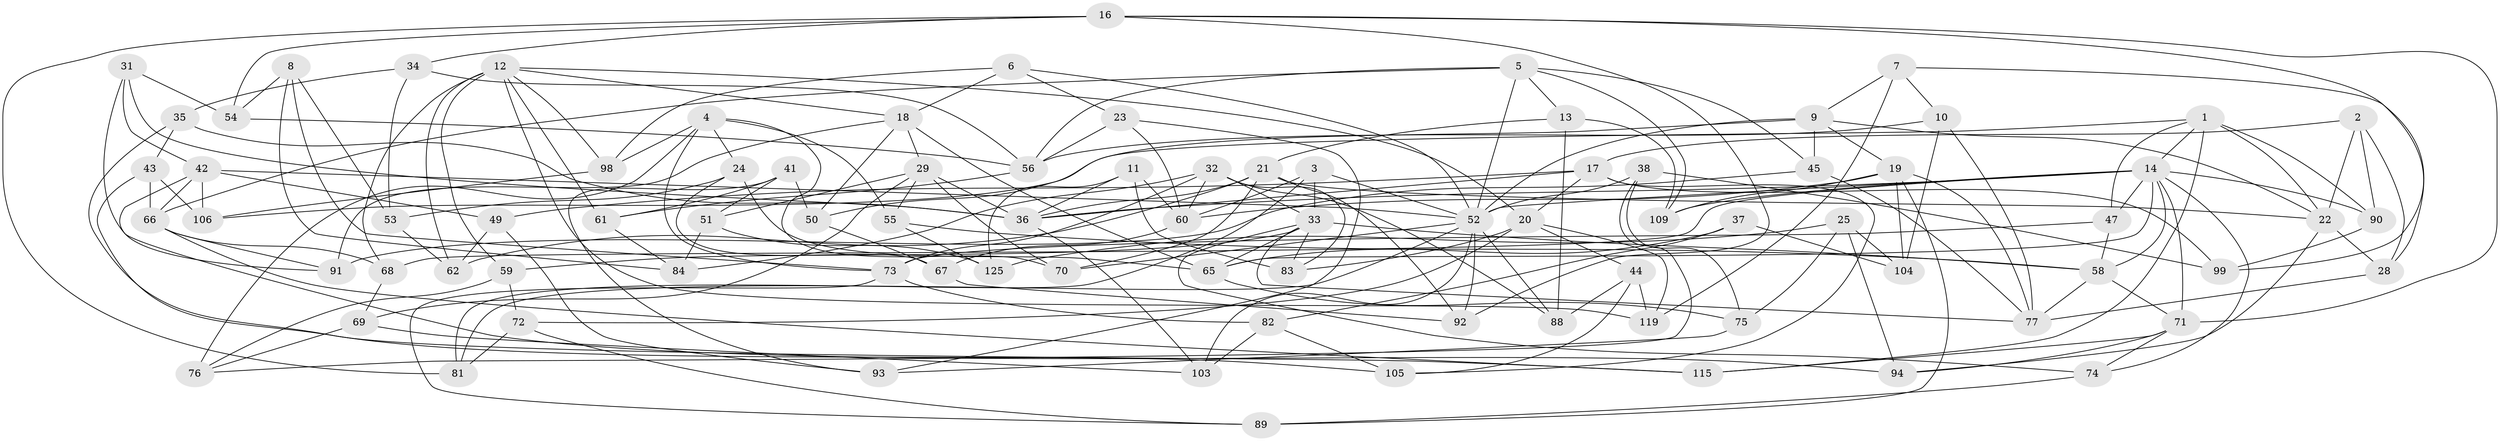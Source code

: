 // original degree distribution, {4: 1.0}
// Generated by graph-tools (version 1.1) at 2025/20/03/04/25 18:20:55]
// undirected, 87 vertices, 209 edges
graph export_dot {
graph [start="1"]
  node [color=gray90,style=filled];
  1 [super="+85"];
  2;
  3;
  4 [super="+122"];
  5 [super="+96"];
  6;
  7;
  8;
  9 [super="+114"];
  10;
  11;
  12 [super="+63+111"];
  13;
  14 [super="+26+39+118+15"];
  16 [super="+64"];
  17 [super="+30"];
  18 [super="+123"];
  19 [super="+102"];
  20 [super="+27"];
  21 [super="+86"];
  22 [super="+108"];
  23;
  24;
  25;
  28;
  29 [super="+40"];
  31;
  32 [super="+97"];
  33 [super="+48"];
  34;
  35;
  36 [super="+46"];
  37;
  38;
  41;
  42 [super="+57"];
  43;
  44;
  45;
  47;
  49;
  50;
  51;
  52 [super="+87+78"];
  53;
  54;
  55;
  56 [super="+80"];
  58 [super="+95"];
  59;
  60 [super="+100"];
  61;
  62;
  65 [super="+107"];
  66 [super="+112"];
  67;
  68;
  69;
  70;
  71 [super="+79"];
  72;
  73 [super="+110"];
  74;
  75;
  76;
  77 [super="+124"];
  81;
  82;
  83;
  84;
  88;
  89;
  90;
  91;
  92;
  93;
  94;
  98;
  99;
  103;
  104;
  105;
  106;
  109;
  115;
  119;
  125;
  1 -- 90;
  1 -- 47;
  1 -- 22;
  1 -- 106;
  1 -- 115;
  1 -- 14;
  2 -- 90;
  2 -- 28;
  2 -- 17;
  2 -- 22;
  3 -- 81;
  3 -- 52;
  3 -- 60;
  3 -- 33;
  4 -- 70;
  4 -- 24;
  4 -- 73;
  4 -- 98;
  4 -- 76;
  4 -- 55;
  5 -- 13;
  5 -- 109;
  5 -- 52;
  5 -- 56;
  5 -- 66;
  5 -- 45;
  6 -- 23;
  6 -- 98;
  6 -- 52;
  6 -- 18;
  7 -- 28;
  7 -- 119;
  7 -- 10;
  7 -- 9;
  8 -- 53;
  8 -- 54;
  8 -- 84;
  8 -- 73;
  9 -- 50;
  9 -- 45;
  9 -- 22;
  9 -- 19;
  9 -- 52;
  10 -- 56;
  10 -- 104;
  10 -- 77;
  11 -- 125;
  11 -- 60;
  11 -- 36;
  11 -- 83;
  12 -- 62;
  12 -- 61;
  12 -- 98;
  12 -- 20;
  12 -- 68;
  12 -- 18;
  12 -- 59;
  12 -- 119;
  13 -- 88;
  13 -- 109;
  13 -- 21;
  14 -- 90;
  14 -- 36;
  14 -- 65 [weight=2];
  14 -- 71;
  14 -- 47;
  14 -- 58;
  14 -- 52;
  14 -- 74;
  14 -- 68;
  14 -- 109;
  16 -- 71;
  16 -- 92;
  16 -- 34;
  16 -- 81;
  16 -- 99;
  16 -- 54;
  17 -- 105;
  17 -- 36;
  17 -- 99;
  17 -- 20;
  17 -- 49;
  18 -- 50;
  18 -- 91;
  18 -- 65;
  18 -- 29;
  19 -- 60;
  19 -- 104;
  19 -- 89;
  19 -- 109;
  19 -- 77;
  20 -- 83;
  20 -- 72;
  20 -- 44;
  20 -- 119;
  21 -- 70;
  21 -- 62;
  21 -- 36;
  21 -- 92;
  21 -- 22;
  22 -- 94;
  22 -- 28;
  23 -- 93;
  23 -- 56;
  23 -- 60;
  24 -- 53;
  24 -- 67;
  24 -- 65;
  25 -- 125;
  25 -- 104;
  25 -- 94;
  25 -- 75;
  28 -- 77;
  29 -- 69;
  29 -- 51;
  29 -- 70;
  29 -- 36;
  29 -- 55;
  31 -- 42;
  31 -- 54;
  31 -- 91;
  31 -- 36;
  32 -- 84;
  32 -- 73;
  32 -- 60;
  32 -- 33;
  32 -- 83;
  32 -- 88;
  33 -- 83;
  33 -- 58;
  33 -- 74;
  33 -- 59;
  33 -- 77;
  33 -- 65;
  34 -- 35;
  34 -- 53;
  34 -- 56;
  35 -- 115;
  35 -- 43;
  35 -- 36;
  36 -- 103;
  37 -- 104;
  37 -- 82;
  37 -- 65 [weight=2];
  38 -- 99;
  38 -- 76;
  38 -- 75;
  38 -- 52;
  41 -- 50;
  41 -- 93;
  41 -- 51;
  41 -- 61;
  42 -- 49;
  42 -- 52;
  42 -- 94;
  42 -- 106;
  42 -- 66;
  43 -- 106;
  43 -- 105;
  43 -- 66;
  44 -- 105;
  44 -- 119;
  44 -- 88;
  45 -- 91;
  45 -- 77;
  47 -- 58;
  47 -- 73;
  49 -- 62;
  49 -- 93;
  50 -- 67;
  51 -- 84;
  51 -- 125;
  52 -- 103;
  52 -- 70;
  52 -- 81;
  52 -- 88;
  52 -- 92;
  53 -- 62;
  54 -- 56;
  55 -- 58;
  55 -- 125;
  56 -- 61;
  58 -- 77;
  58 -- 71;
  59 -- 72;
  59 -- 76;
  60 -- 67;
  61 -- 84;
  65 -- 75;
  66 -- 91;
  66 -- 115;
  66 -- 68;
  67 -- 92;
  68 -- 69;
  69 -- 103;
  69 -- 76;
  71 -- 115;
  71 -- 74;
  71 -- 94;
  72 -- 89;
  72 -- 81;
  73 -- 82;
  73 -- 89;
  74 -- 89;
  75 -- 93;
  82 -- 105;
  82 -- 103;
  90 -- 99;
  98 -- 106;
}
